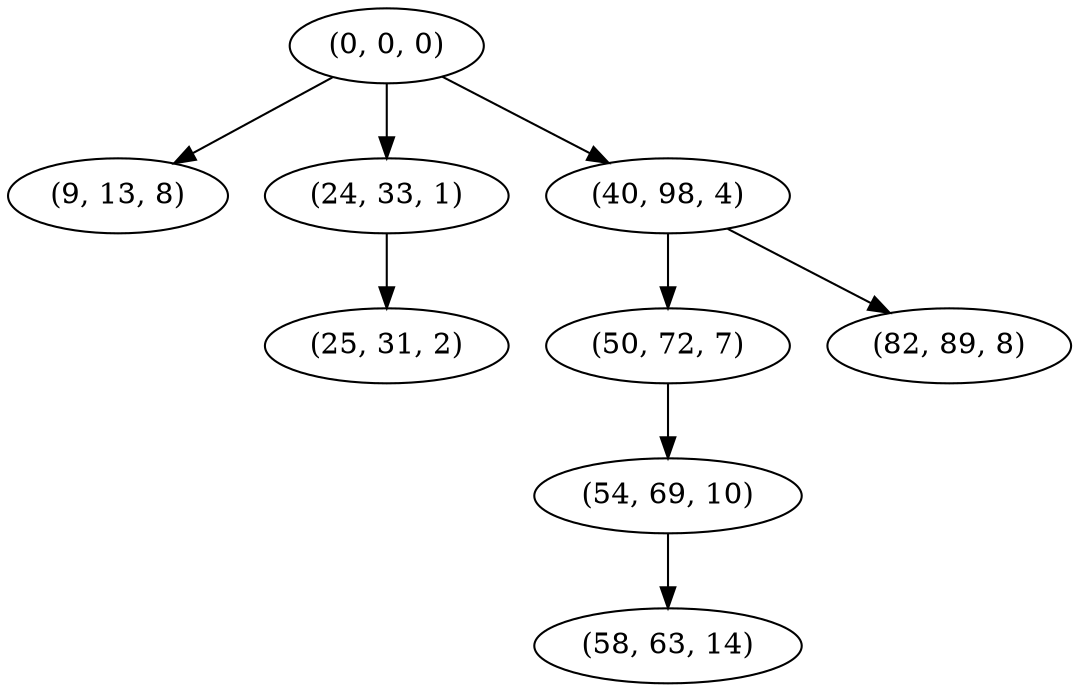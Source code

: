 digraph tree {
    "(0, 0, 0)";
    "(9, 13, 8)";
    "(24, 33, 1)";
    "(25, 31, 2)";
    "(40, 98, 4)";
    "(50, 72, 7)";
    "(54, 69, 10)";
    "(58, 63, 14)";
    "(82, 89, 8)";
    "(0, 0, 0)" -> "(9, 13, 8)";
    "(0, 0, 0)" -> "(24, 33, 1)";
    "(0, 0, 0)" -> "(40, 98, 4)";
    "(24, 33, 1)" -> "(25, 31, 2)";
    "(40, 98, 4)" -> "(50, 72, 7)";
    "(40, 98, 4)" -> "(82, 89, 8)";
    "(50, 72, 7)" -> "(54, 69, 10)";
    "(54, 69, 10)" -> "(58, 63, 14)";
}
